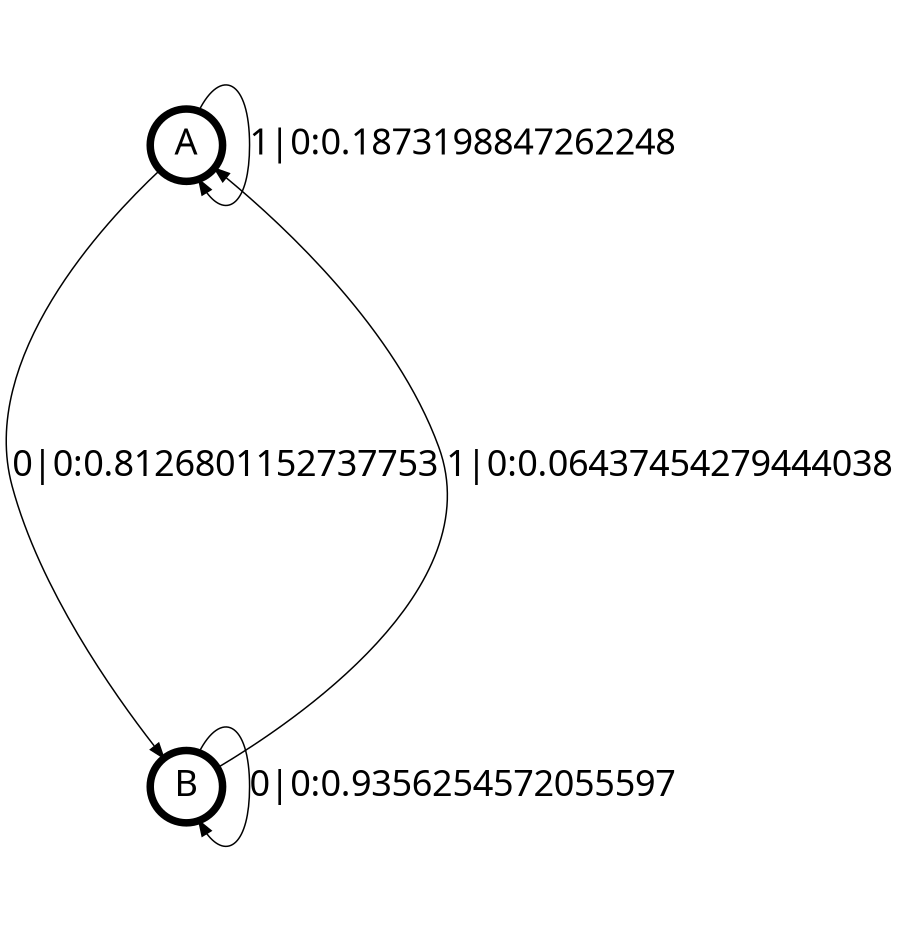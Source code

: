 digraph  {
size = "6,8.5";
ratio = "fill";
node
[shape = circle];
node [fontsize = 24];
node [penwidth = 5];
edge [fontsize = 24];
node [fontname = "CMU Serif Roman"];
graph [fontname = "CMU Serif Roman"];
edge [fontname = "CMU Serif Roman"];
A -> A [label = "1|0:0.1873198847262248\l"];
A -> B [label = "0|0:0.8126801152737753\l"];
B -> A [label = "1|0:0.06437454279444038\l"];
B -> B [label = "0|0:0.9356254572055597\l"];
}